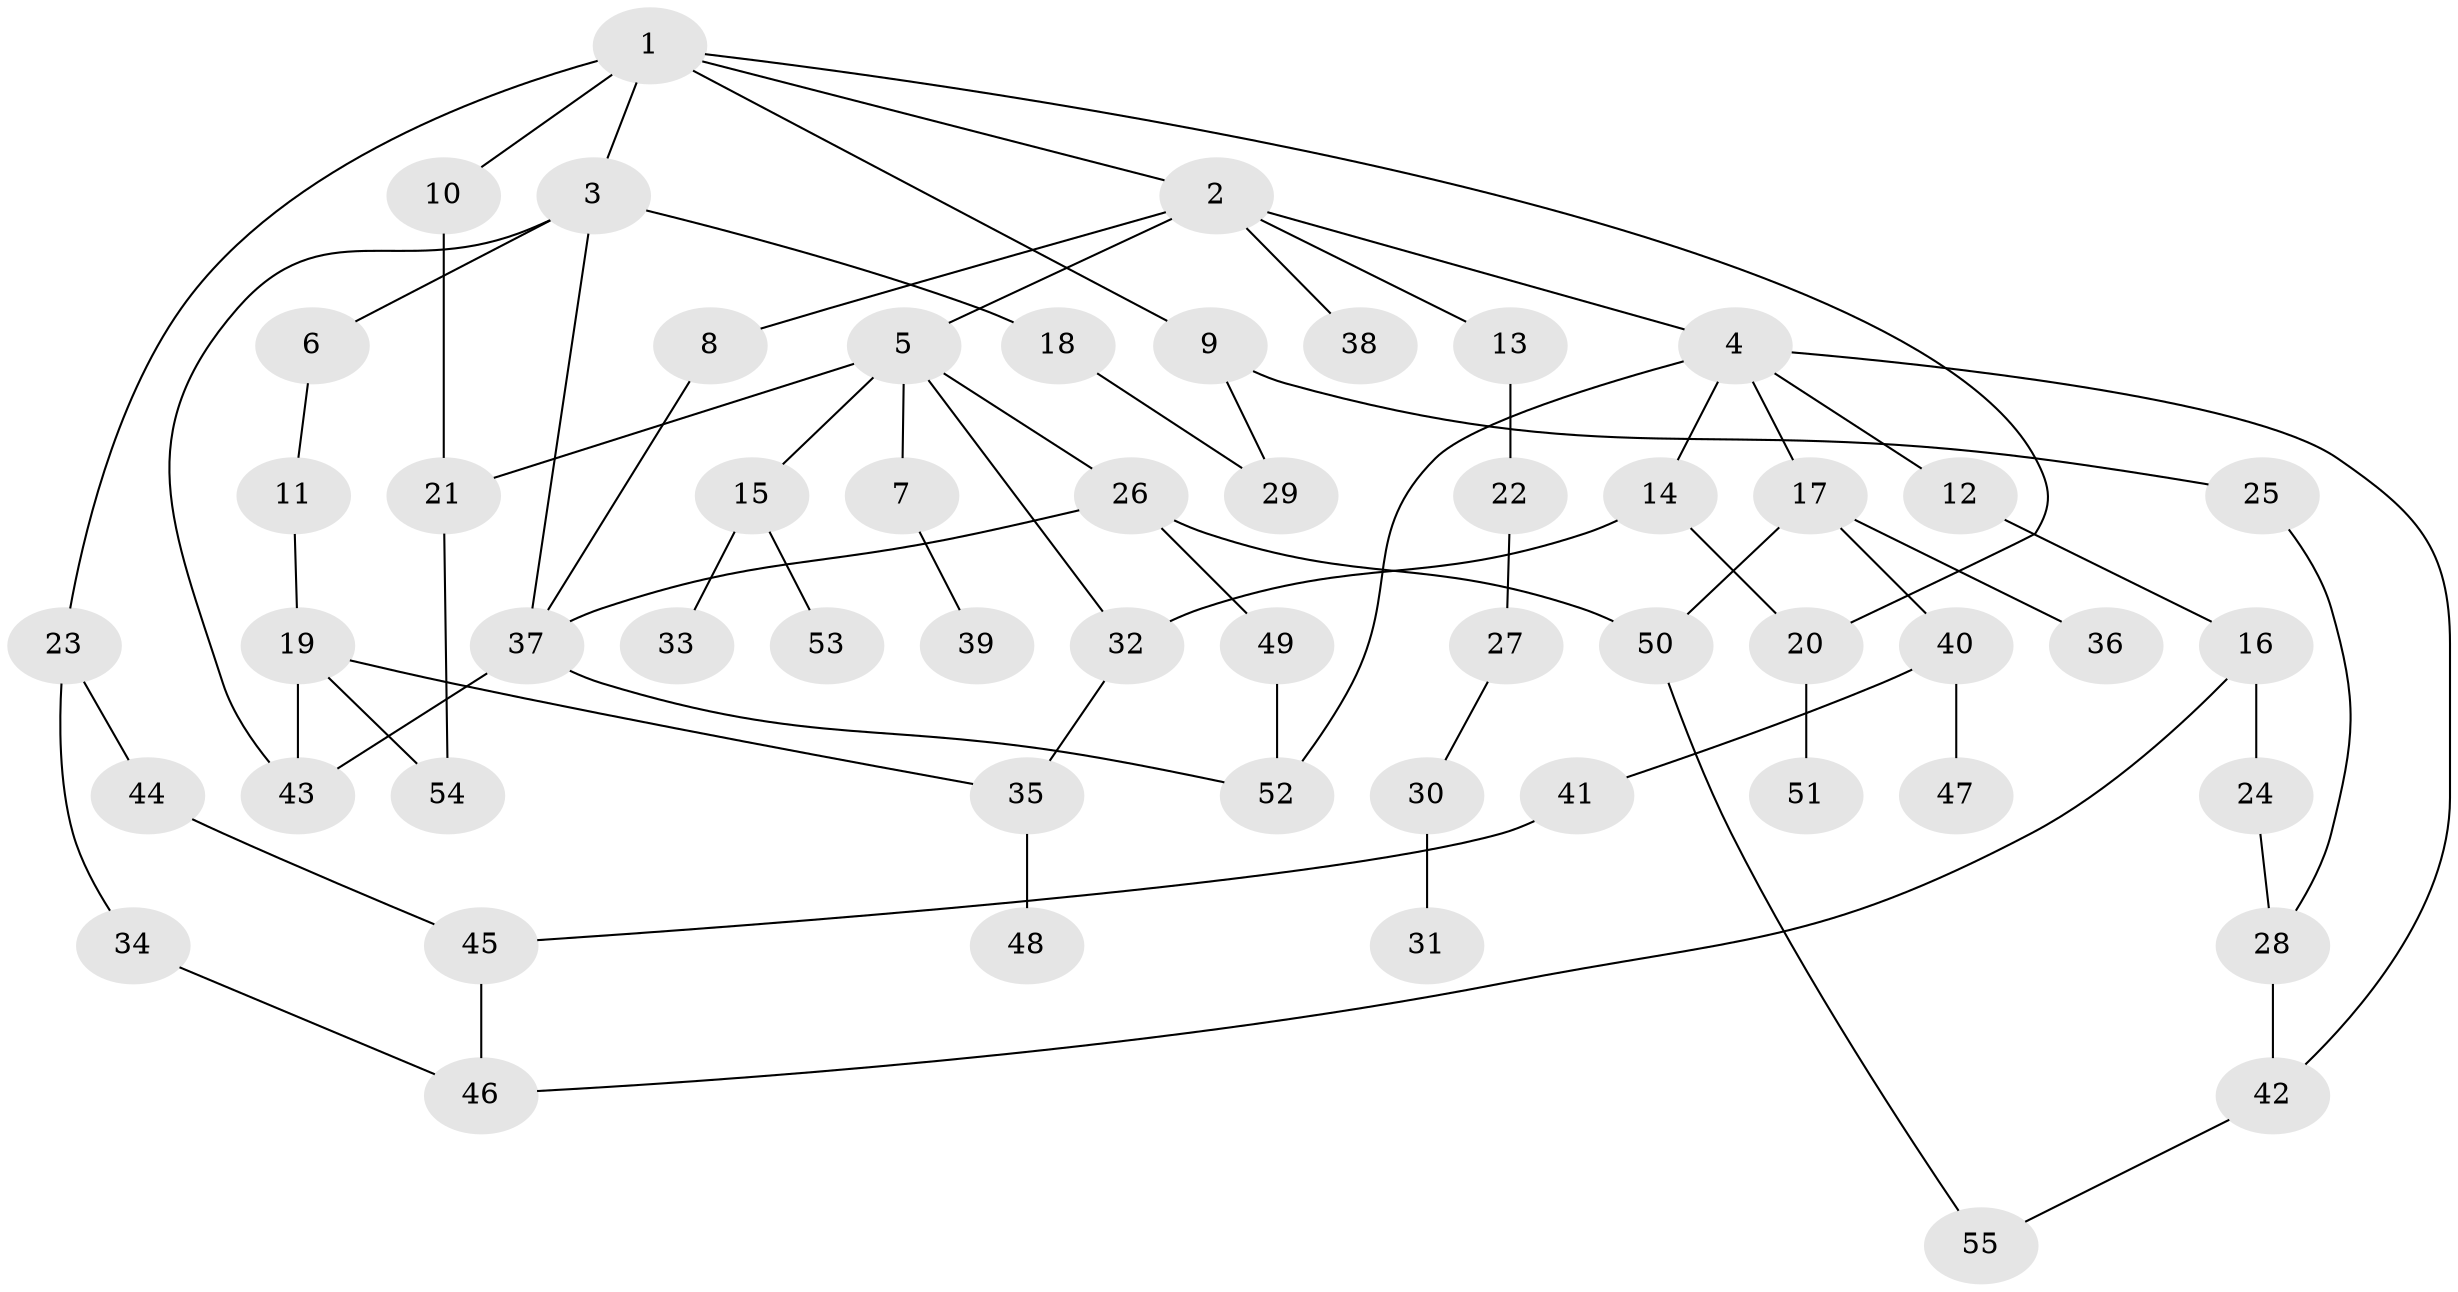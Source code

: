 // coarse degree distribution, {2: 0.37037037037037035, 11: 0.037037037037037035, 5: 0.037037037037037035, 1: 0.2962962962962963, 4: 0.1111111111111111, 3: 0.14814814814814814}
// Generated by graph-tools (version 1.1) at 2025/45/03/04/25 21:45:37]
// undirected, 55 vertices, 73 edges
graph export_dot {
graph [start="1"]
  node [color=gray90,style=filled];
  1;
  2;
  3;
  4;
  5;
  6;
  7;
  8;
  9;
  10;
  11;
  12;
  13;
  14;
  15;
  16;
  17;
  18;
  19;
  20;
  21;
  22;
  23;
  24;
  25;
  26;
  27;
  28;
  29;
  30;
  31;
  32;
  33;
  34;
  35;
  36;
  37;
  38;
  39;
  40;
  41;
  42;
  43;
  44;
  45;
  46;
  47;
  48;
  49;
  50;
  51;
  52;
  53;
  54;
  55;
  1 -- 2;
  1 -- 3;
  1 -- 9;
  1 -- 10;
  1 -- 23;
  1 -- 20;
  2 -- 4;
  2 -- 5;
  2 -- 8;
  2 -- 13;
  2 -- 38;
  3 -- 6;
  3 -- 18;
  3 -- 37;
  3 -- 43;
  4 -- 12;
  4 -- 14;
  4 -- 17;
  4 -- 52;
  4 -- 42;
  5 -- 7;
  5 -- 15;
  5 -- 21;
  5 -- 26;
  5 -- 32;
  6 -- 11;
  7 -- 39;
  8 -- 37;
  9 -- 25;
  9 -- 29;
  10 -- 21;
  11 -- 19;
  12 -- 16;
  13 -- 22;
  14 -- 20;
  14 -- 32;
  15 -- 33;
  15 -- 53;
  16 -- 24;
  16 -- 46;
  17 -- 36;
  17 -- 40;
  17 -- 50;
  18 -- 29;
  19 -- 54;
  19 -- 35;
  19 -- 43;
  20 -- 51;
  21 -- 54;
  22 -- 27;
  23 -- 34;
  23 -- 44;
  24 -- 28;
  25 -- 28;
  26 -- 49;
  26 -- 50;
  26 -- 37;
  27 -- 30;
  28 -- 42;
  30 -- 31;
  32 -- 35;
  34 -- 46;
  35 -- 48;
  37 -- 43;
  37 -- 52;
  40 -- 41;
  40 -- 47;
  41 -- 45;
  42 -- 55;
  44 -- 45;
  45 -- 46;
  49 -- 52;
  50 -- 55;
}
